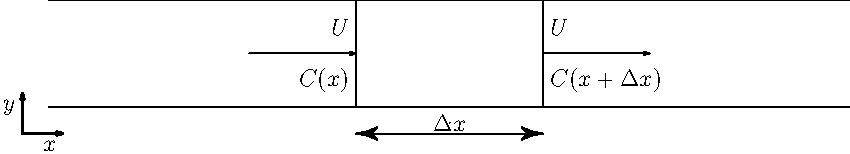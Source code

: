 size(15cm,5cm);

pair A=(-7.5,0), B=(-7.5,2), C=(7.5,2), D=(7.5,0);

pair left=0.5*A+(2,0);
pair right=0.5*D-(2,0);
draw (A--D);
draw (B--C);
pair O=(0,0);
real len=2;

draw(left--left+(0,2));
draw(right--right+(0,2));
draw(left+(0,-0.5)--right+(0,-0.5),Arrows(HookHead));
draw(0.5*(left+right)+(0,-0.3),"$\Delta x$",O);

draw("$U$",left+(0,1.5),W);
draw(left+(-len,1)--left+(0,1),Arrow(1mm));
draw("$C(x)$",left+(0,0.5),W);
draw(right+(0,1)--right+(len,1),Arrow(1mm));
draw("$U$",right+(0,1.5),E);
draw("$C(x+\Delta x)$",right+(0,0.5),E);

pair AxisCenter=(-8,-0.5);
draw(AxisCenter--AxisCenter+(0.75,0),linewidth(0.4mm),Arrow(1mm));
draw(AxisCenter--AxisCenter+(0,0.75),linewidth(0.4mm),Arrow(1mm));
draw("$x$",AxisCenter+(0.5,0),S);
draw("$y$",AxisCenter+(0,0.5),W);

